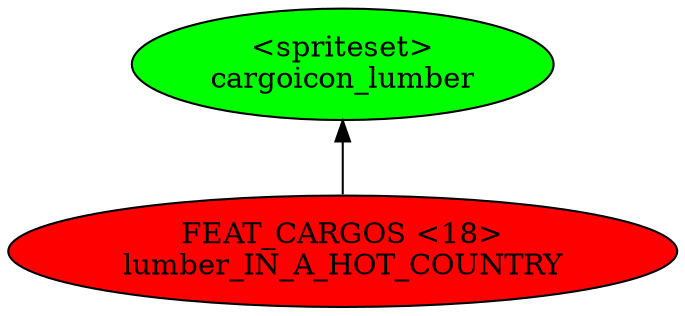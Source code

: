 digraph {
rankdir="BT"
cargoicon_lumber [fillcolor=green style="filled" label="<spriteset>\ncargoicon_lumber"]
lumber_IN_A_HOT_COUNTRY [fillcolor=red style="filled" label="FEAT_CARGOS <18>\nlumber_IN_A_HOT_COUNTRY"]
lumber_IN_A_HOT_COUNTRY->cargoicon_lumber
}
